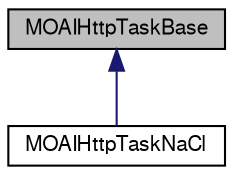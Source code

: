 digraph G
{
  edge [fontname="FreeSans",fontsize="10",labelfontname="FreeSans",labelfontsize="10"];
  node [fontname="FreeSans",fontsize="10",shape=record];
  Node1 [label="MOAIHttpTaskBase",height=0.2,width=0.4,color="black", fillcolor="grey75", style="filled" fontcolor="black"];
  Node1 -> Node2 [dir=back,color="midnightblue",fontsize="10",style="solid",fontname="FreeSans"];
  Node2 [label="MOAIHttpTaskNaCl",height=0.2,width=0.4,color="black", fillcolor="white", style="filled",URL="$class_m_o_a_i_http_task_na_cl.html",tooltip="Implementation of MOAIHttpTask based on NaCl."];
}
